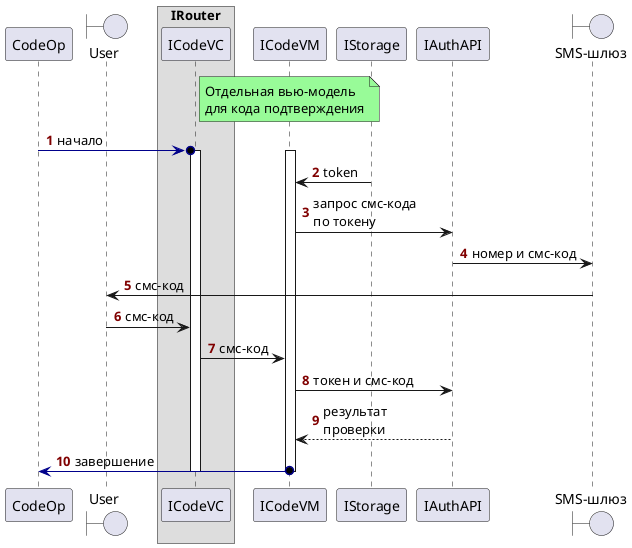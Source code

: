 @startuml code_op
skinparam maxMessageSize 120
autonumber "<font color=Maroon><b>"

participant "CodeOp" as codeOp order 10
boundary "User" as user order 20
box "IRouter"
participant "ICodeVС" as codeVC order 30
end box
participant "ICodeVM" as codeVM order 40
participant "IStorage" as storage order 50
participant "IAuthAPI" as authApi order 60
boundary "SMS-шлюз" as smsGate order 70

note over codeVM #PaleGreen: Отдельная вью-модель\nдля кода подтверждения

codeOp-[#DarkBlue]>o codeVC: начало
activate codeVC
activate codeVM
codeVM <- storage: token
codeVM -> authApi: запрос смс-кода по токену
authApi -> smsGate: номер и смс-код
smsGate -> user: смс-код
user -> codeVC: смс-код
codeVC -> codeVM: смс-код
codeVM -> authApi: токен и смс-код
codeVM <--- authApi: результат проверки
codeOp<[#DarkBlue]-o codeVM: завершение
deactivate codeVM
deactivate codeVC

@enduml
